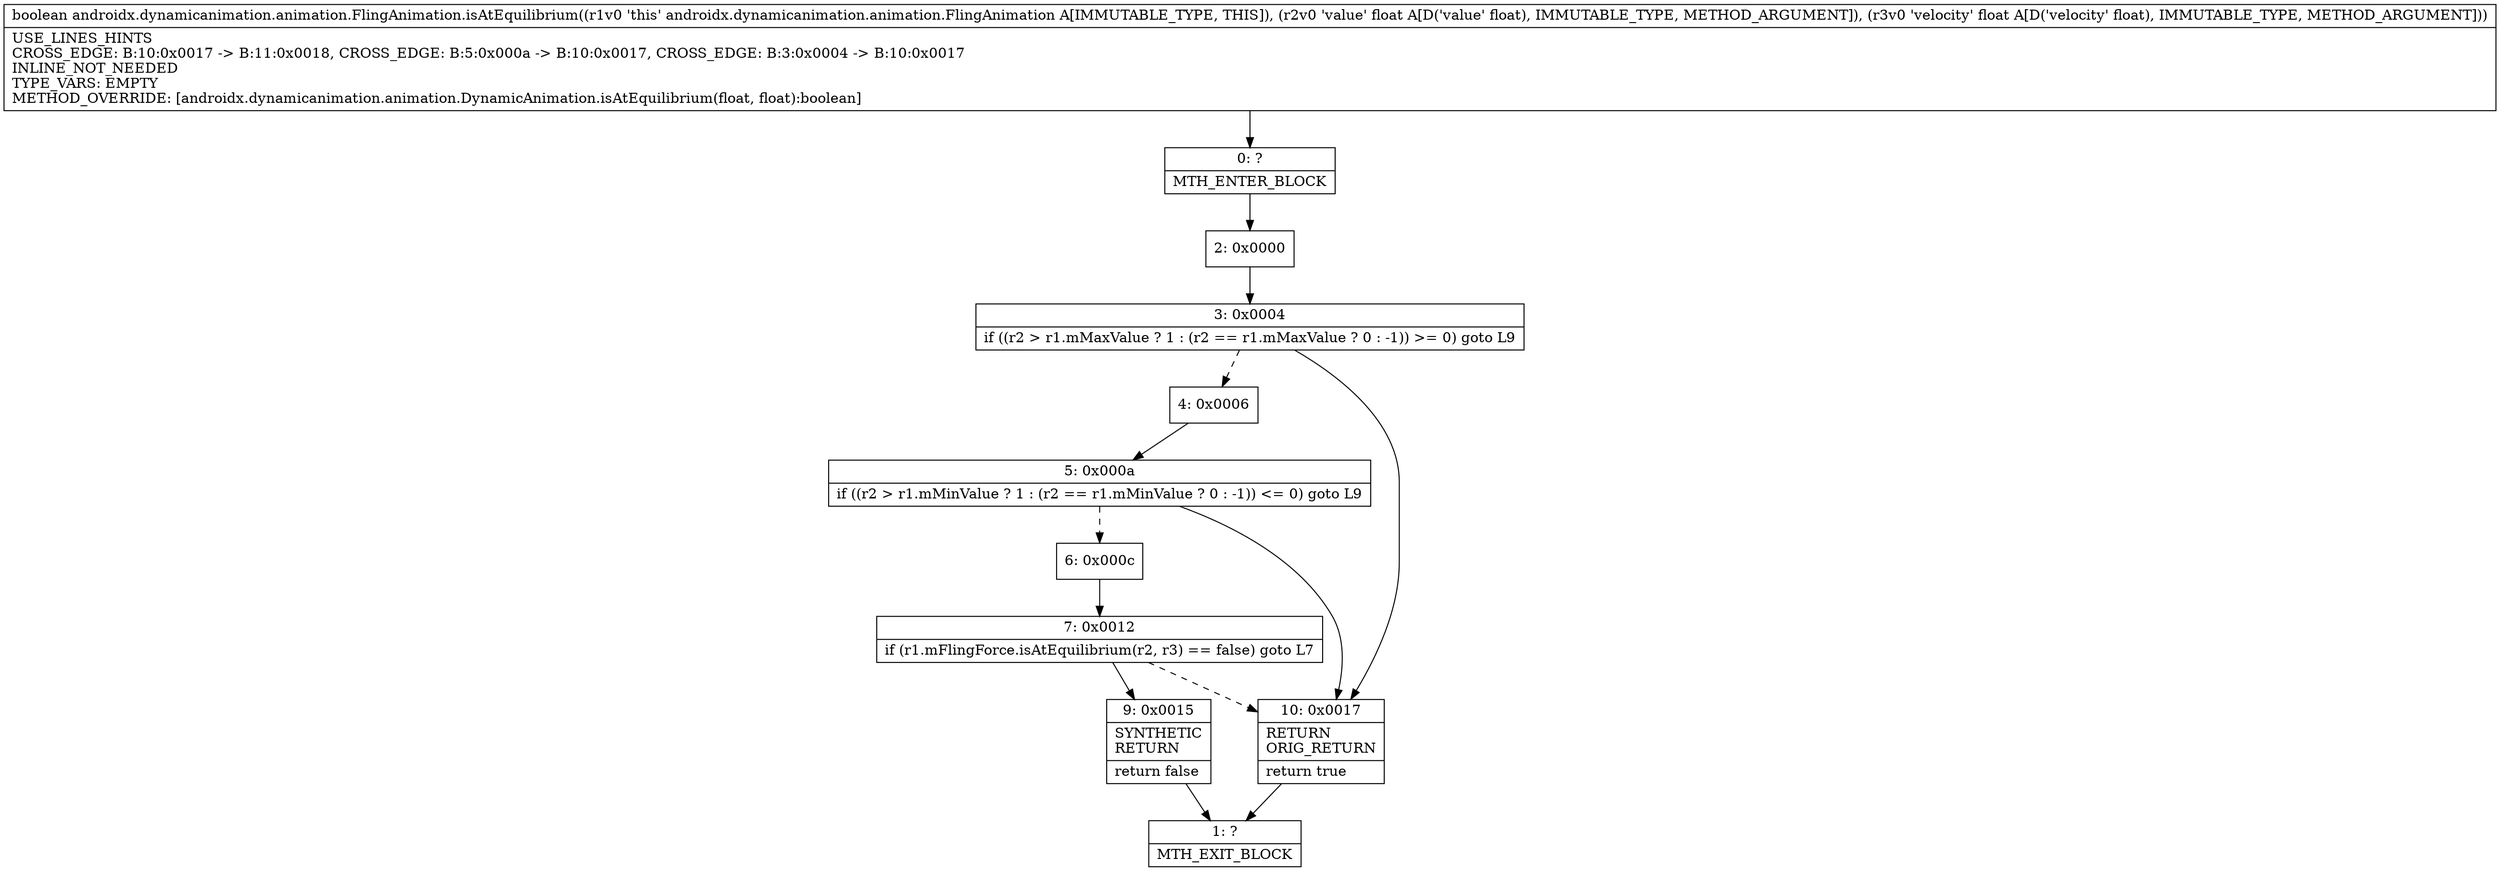 digraph "CFG forandroidx.dynamicanimation.animation.FlingAnimation.isAtEquilibrium(FF)Z" {
Node_0 [shape=record,label="{0\:\ ?|MTH_ENTER_BLOCK\l}"];
Node_2 [shape=record,label="{2\:\ 0x0000}"];
Node_3 [shape=record,label="{3\:\ 0x0004|if ((r2 \> r1.mMaxValue ? 1 : (r2 == r1.mMaxValue ? 0 : \-1)) \>= 0) goto L9\l}"];
Node_4 [shape=record,label="{4\:\ 0x0006}"];
Node_5 [shape=record,label="{5\:\ 0x000a|if ((r2 \> r1.mMinValue ? 1 : (r2 == r1.mMinValue ? 0 : \-1)) \<= 0) goto L9\l}"];
Node_6 [shape=record,label="{6\:\ 0x000c}"];
Node_7 [shape=record,label="{7\:\ 0x0012|if (r1.mFlingForce.isAtEquilibrium(r2, r3) == false) goto L7\l}"];
Node_9 [shape=record,label="{9\:\ 0x0015|SYNTHETIC\lRETURN\l|return false\l}"];
Node_1 [shape=record,label="{1\:\ ?|MTH_EXIT_BLOCK\l}"];
Node_10 [shape=record,label="{10\:\ 0x0017|RETURN\lORIG_RETURN\l|return true\l}"];
MethodNode[shape=record,label="{boolean androidx.dynamicanimation.animation.FlingAnimation.isAtEquilibrium((r1v0 'this' androidx.dynamicanimation.animation.FlingAnimation A[IMMUTABLE_TYPE, THIS]), (r2v0 'value' float A[D('value' float), IMMUTABLE_TYPE, METHOD_ARGUMENT]), (r3v0 'velocity' float A[D('velocity' float), IMMUTABLE_TYPE, METHOD_ARGUMENT]))  | USE_LINES_HINTS\lCROSS_EDGE: B:10:0x0017 \-\> B:11:0x0018, CROSS_EDGE: B:5:0x000a \-\> B:10:0x0017, CROSS_EDGE: B:3:0x0004 \-\> B:10:0x0017\lINLINE_NOT_NEEDED\lTYPE_VARS: EMPTY\lMETHOD_OVERRIDE: [androidx.dynamicanimation.animation.DynamicAnimation.isAtEquilibrium(float, float):boolean]\l}"];
MethodNode -> Node_0;Node_0 -> Node_2;
Node_2 -> Node_3;
Node_3 -> Node_4[style=dashed];
Node_3 -> Node_10;
Node_4 -> Node_5;
Node_5 -> Node_6[style=dashed];
Node_5 -> Node_10;
Node_6 -> Node_7;
Node_7 -> Node_9;
Node_7 -> Node_10[style=dashed];
Node_9 -> Node_1;
Node_10 -> Node_1;
}

